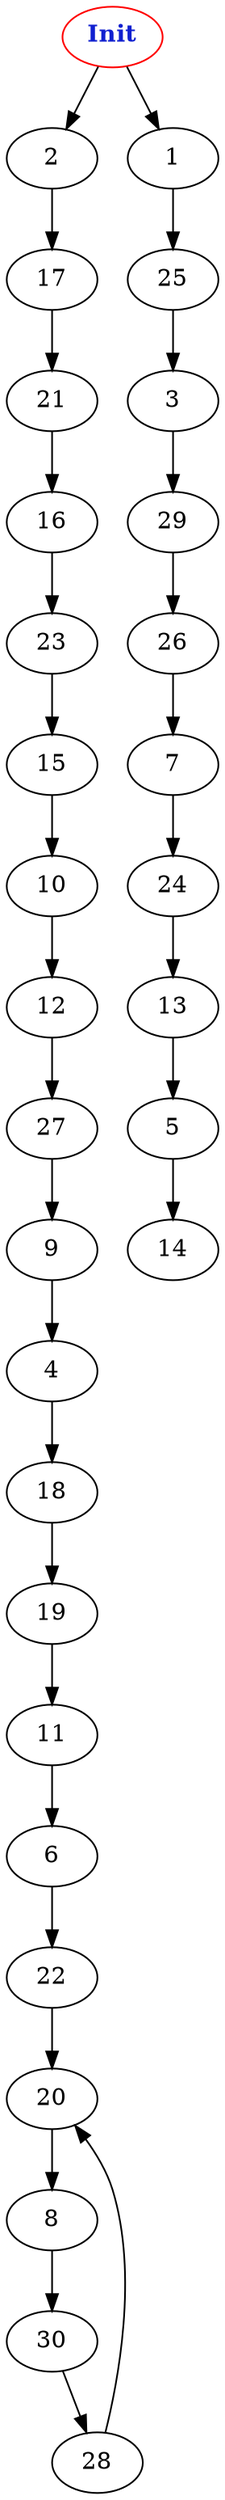 digraph "Net Graph with 31 nodes" {
edge ["class"="link-class"]
"0" ["color"="red","label"=<<b>Init</b>>,"fontcolor"="#1020d0"]
"0" -> "2" ["weight"="2.0"]
"0" -> "1" ["weight"="2.0"]
"2" -> "17" ["weight"="3.0"]
"1" -> "25" ["weight"="5.0"]
"5" -> "14" ["weight"="9.0"]
"10" -> "12" ["weight"="2.0"]
"12" -> "27" ["weight"="1.0"]
"25" -> "3" ["weight"="5.0"]
"6" -> "22" ["weight"="1.0"]
"22" -> "20" ["weight"="7.0"]
"9" -> "4" ["weight"="7.0"]
"4" -> "18" ["weight"="6.0"]
"18" -> "19" ["weight"="5.0"]
"13" -> "5" ["weight"="1.0"]
"17" -> "21" ["weight"="5.0"]
"21" -> "16" ["weight"="1.0"]
"27" -> "9" ["weight"="2.0"]
"7" -> "24" ["weight"="1.0"]
"24" -> "13" ["weight"="4.0"]
"3" -> "29" ["weight"="7.0"]
"29" -> "26" ["weight"="5.0"]
"19" -> "11" ["weight"="7.0"]
"16" -> "23" ["weight"="5.0"]
"23" -> "15" ["weight"="3.0"]
"11" -> "6" ["weight"="5.0"]
"8" -> "30" ["weight"="7.0"]
"30" -> "28" ["weight"="2.0"]
"15" -> "10" ["weight"="1.0"]
"20" -> "8" ["weight"="8.0"]
"26" -> "7" ["weight"="3.0"]
"28" -> "20" ["weight"="2.0"]
}